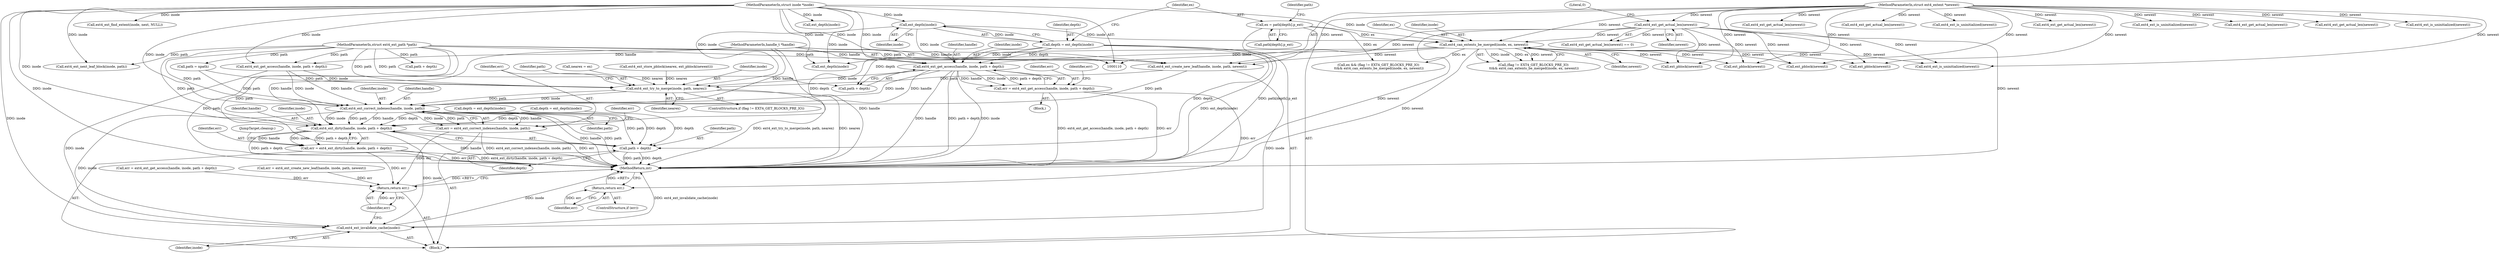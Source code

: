 digraph "0_linux_744692dc059845b2a3022119871846e74d4f6e11_1@pointer" {
"1000187" [label="(Call,ext4_ext_get_access(handle, inode, path + depth))"];
"1000111" [label="(MethodParameterIn,handle_t *handle)"];
"1000140" [label="(Call,ext_depth(inode))"];
"1000112" [label="(MethodParameterIn,struct inode *inode)"];
"1000164" [label="(Call,ext4_can_extents_be_merged(inode, ex, newext))"];
"1000142" [label="(Call,ex = path[depth].p_ext)"];
"1000135" [label="(Call,ext4_ext_get_actual_len(newext))"];
"1000114" [label="(MethodParameterIn,struct ext4_extent *newext)"];
"1000113" [label="(MethodParameterIn,struct ext4_ext_path *path)"];
"1000138" [label="(Call,depth = ext_depth(inode))"];
"1000185" [label="(Call,err = ext4_ext_get_access(handle, inode, path + depth))"];
"1000195" [label="(Return,return err;)"];
"1000577" [label="(Call,ext4_ext_try_to_merge(inode, path, nearex))"];
"1000583" [label="(Call,ext4_ext_correct_indexes(handle, inode, path))"];
"1000581" [label="(Call,err = ext4_ext_correct_indexes(handle, inode, path))"];
"1000608" [label="(Return,return err;)"];
"1000592" [label="(Call,ext4_ext_dirty(handle, inode, path + depth))"];
"1000590" [label="(Call,err = ext4_ext_dirty(handle, inode, path + depth))"];
"1000606" [label="(Call,ext4_ext_invalidate_cache(inode))"];
"1000595" [label="(Call,path + depth)"];
"1000166" [label="(Identifier,ex)"];
"1000590" [label="(Call,err = ext4_ext_dirty(handle, inode, path + depth))"];
"1000168" [label="(Block,)"];
"1000563" [label="(Call,ext_pblock(newext))"];
"1000112" [label="(MethodParameterIn,struct inode *inode)"];
"1000450" [label="(Call,ext_pblock(newext))"];
"1000591" [label="(Identifier,err)"];
"1000113" [label="(MethodParameterIn,struct ext4_ext_path *path)"];
"1000577" [label="(Call,ext4_ext_try_to_merge(inode, path, nearex))"];
"1000189" [label="(Identifier,inode)"];
"1000608" [label="(Return,return err;)"];
"1000374" [label="(Call,path + depth)"];
"1000598" [label="(JumpTarget,cleanup:)"];
"1000135" [label="(Call,ext4_ext_get_actual_len(newext))"];
"1000194" [label="(Identifier,err)"];
"1000326" [label="(Call,path = npath)"];
"1000195" [label="(Return,return err;)"];
"1000165" [label="(Identifier,inode)"];
"1000588" [label="(Identifier,err)"];
"1000561" [label="(Call,ext4_ext_store_pblock(nearex, ext_pblock(newext)))"];
"1000167" [label="(Identifier,newext)"];
"1000164" [label="(Call,ext4_can_extents_be_merged(inode, ex, newext))"];
"1000141" [label="(Identifier,inode)"];
"1000134" [label="(Call,ext4_ext_get_actual_len(newext) == 0)"];
"1000593" [label="(Identifier,handle)"];
"1000284" [label="(Call,ext4_ext_find_extent(inode, next, NULL))"];
"1000187" [label="(Call,ext4_ext_get_access(handle, inode, path + depth))"];
"1000111" [label="(MethodParameterIn,handle_t *handle)"];
"1000140" [label="(Call,ext_depth(inode))"];
"1000394" [label="(Call,ext4_ext_get_actual_len(newext))"];
"1000578" [label="(Identifier,inode)"];
"1000171" [label="(Call,ext4_ext_is_uninitialized(newext))"];
"1000518" [label="(Call,ext4_ext_get_actual_len(newext))"];
"1000158" [label="(Call,ex && (flag != EXT4_GET_BLOCKS_PRE_IO)\n \t\t&& ext4_can_extents_be_merged(inode, ex, newext))"];
"1000114" [label="(MethodParameterIn,struct ext4_extent *newext)"];
"1000585" [label="(Identifier,inode)"];
"1000257" [label="(Call,ext4_ext_next_leaf_block(inode, path))"];
"1000452" [label="(Call,ext4_ext_is_uninitialized(newext))"];
"1000143" [label="(Identifier,ex)"];
"1000136" [label="(Identifier,newext)"];
"1000224" [label="(Call,nearex = ex)"];
"1000610" [label="(MethodReturn,int)"];
"1000352" [label="(Call,ext_depth(inode))"];
"1000583" [label="(Call,ext4_ext_correct_indexes(handle, inode, path))"];
"1000116" [label="(Block,)"];
"1000340" [label="(Call,err = ext4_ext_create_new_leaf(handle, inode, path, newext))"];
"1000186" [label="(Identifier,err)"];
"1000584" [label="(Identifier,handle)"];
"1000390" [label="(Call,ext_pblock(newext))"];
"1000606" [label="(Call,ext4_ext_invalidate_cache(inode))"];
"1000454" [label="(Call,ext4_ext_get_actual_len(newext))"];
"1000597" [label="(Identifier,depth)"];
"1000142" [label="(Call,ex = path[depth].p_ext)"];
"1000514" [label="(Call,ext_pblock(newext))"];
"1000581" [label="(Call,err = ext4_ext_correct_indexes(handle, inode, path))"];
"1000137" [label="(Literal,0)"];
"1000190" [label="(Call,path + depth)"];
"1000369" [label="(Call,err = ext4_ext_get_access(handle, inode, path + depth))"];
"1000607" [label="(Identifier,inode)"];
"1000153" [label="(Identifier,path)"];
"1000342" [label="(Call,ext4_ext_create_new_leaf(handle, inode, path, newext))"];
"1000160" [label="(Call,(flag != EXT4_GET_BLOCKS_PRE_IO)\n \t\t&& ext4_can_extents_be_merged(inode, ex, newext))"];
"1000196" [label="(Identifier,err)"];
"1000231" [label="(Call,ext_depth(inode))"];
"1000582" [label="(Identifier,err)"];
"1000185" [label="(Call,err = ext4_ext_get_access(handle, inode, path + depth))"];
"1000596" [label="(Identifier,path)"];
"1000573" [label="(ControlStructure,if (flag != EXT4_GET_BLOCKS_PRE_IO))"];
"1000595" [label="(Call,path + depth)"];
"1000193" [label="(ControlStructure,if (err))"];
"1000188" [label="(Identifier,handle)"];
"1000586" [label="(Identifier,path)"];
"1000516" [label="(Call,ext4_ext_is_uninitialized(newext))"];
"1000211" [label="(Call,ext4_ext_get_actual_len(newext))"];
"1000592" [label="(Call,ext4_ext_dirty(handle, inode, path + depth))"];
"1000609" [label="(Identifier,err)"];
"1000144" [label="(Call,path[depth].p_ext)"];
"1000173" [label="(Call,ext4_ext_get_actual_len(newext))"];
"1000229" [label="(Call,depth = ext_depth(inode))"];
"1000371" [label="(Call,ext4_ext_get_access(handle, inode, path + depth))"];
"1000579" [label="(Identifier,path)"];
"1000594" [label="(Identifier,inode)"];
"1000139" [label="(Identifier,depth)"];
"1000350" [label="(Call,depth = ext_depth(inode))"];
"1000392" [label="(Call,ext4_ext_is_uninitialized(newext))"];
"1000138" [label="(Call,depth = ext_depth(inode))"];
"1000580" [label="(Identifier,nearex)"];
"1000187" -> "1000185"  [label="AST: "];
"1000187" -> "1000190"  [label="CFG: "];
"1000188" -> "1000187"  [label="AST: "];
"1000189" -> "1000187"  [label="AST: "];
"1000190" -> "1000187"  [label="AST: "];
"1000185" -> "1000187"  [label="CFG: "];
"1000187" -> "1000610"  [label="DDG: handle"];
"1000187" -> "1000610"  [label="DDG: path + depth"];
"1000187" -> "1000610"  [label="DDG: inode"];
"1000187" -> "1000185"  [label="DDG: handle"];
"1000187" -> "1000185"  [label="DDG: inode"];
"1000187" -> "1000185"  [label="DDG: path + depth"];
"1000111" -> "1000187"  [label="DDG: handle"];
"1000140" -> "1000187"  [label="DDG: inode"];
"1000164" -> "1000187"  [label="DDG: inode"];
"1000112" -> "1000187"  [label="DDG: inode"];
"1000113" -> "1000187"  [label="DDG: path"];
"1000138" -> "1000187"  [label="DDG: depth"];
"1000187" -> "1000577"  [label="DDG: inode"];
"1000187" -> "1000583"  [label="DDG: handle"];
"1000187" -> "1000583"  [label="DDG: inode"];
"1000111" -> "1000110"  [label="AST: "];
"1000111" -> "1000610"  [label="DDG: handle"];
"1000111" -> "1000342"  [label="DDG: handle"];
"1000111" -> "1000371"  [label="DDG: handle"];
"1000111" -> "1000583"  [label="DDG: handle"];
"1000111" -> "1000592"  [label="DDG: handle"];
"1000140" -> "1000138"  [label="AST: "];
"1000140" -> "1000141"  [label="CFG: "];
"1000141" -> "1000140"  [label="AST: "];
"1000138" -> "1000140"  [label="CFG: "];
"1000140" -> "1000138"  [label="DDG: inode"];
"1000112" -> "1000140"  [label="DDG: inode"];
"1000140" -> "1000164"  [label="DDG: inode"];
"1000140" -> "1000231"  [label="DDG: inode"];
"1000112" -> "1000110"  [label="AST: "];
"1000112" -> "1000610"  [label="DDG: inode"];
"1000112" -> "1000164"  [label="DDG: inode"];
"1000112" -> "1000231"  [label="DDG: inode"];
"1000112" -> "1000257"  [label="DDG: inode"];
"1000112" -> "1000284"  [label="DDG: inode"];
"1000112" -> "1000342"  [label="DDG: inode"];
"1000112" -> "1000352"  [label="DDG: inode"];
"1000112" -> "1000371"  [label="DDG: inode"];
"1000112" -> "1000577"  [label="DDG: inode"];
"1000112" -> "1000583"  [label="DDG: inode"];
"1000112" -> "1000592"  [label="DDG: inode"];
"1000112" -> "1000606"  [label="DDG: inode"];
"1000164" -> "1000160"  [label="AST: "];
"1000164" -> "1000167"  [label="CFG: "];
"1000165" -> "1000164"  [label="AST: "];
"1000166" -> "1000164"  [label="AST: "];
"1000167" -> "1000164"  [label="AST: "];
"1000160" -> "1000164"  [label="CFG: "];
"1000164" -> "1000610"  [label="DDG: newext"];
"1000164" -> "1000158"  [label="DDG: ex"];
"1000164" -> "1000160"  [label="DDG: inode"];
"1000164" -> "1000160"  [label="DDG: ex"];
"1000164" -> "1000160"  [label="DDG: newext"];
"1000142" -> "1000164"  [label="DDG: ex"];
"1000135" -> "1000164"  [label="DDG: newext"];
"1000114" -> "1000164"  [label="DDG: newext"];
"1000164" -> "1000171"  [label="DDG: newext"];
"1000164" -> "1000231"  [label="DDG: inode"];
"1000164" -> "1000342"  [label="DDG: newext"];
"1000164" -> "1000390"  [label="DDG: newext"];
"1000164" -> "1000450"  [label="DDG: newext"];
"1000164" -> "1000514"  [label="DDG: newext"];
"1000164" -> "1000563"  [label="DDG: newext"];
"1000142" -> "1000116"  [label="AST: "];
"1000142" -> "1000144"  [label="CFG: "];
"1000143" -> "1000142"  [label="AST: "];
"1000144" -> "1000142"  [label="AST: "];
"1000153" -> "1000142"  [label="CFG: "];
"1000142" -> "1000610"  [label="DDG: path[depth].p_ext"];
"1000142" -> "1000158"  [label="DDG: ex"];
"1000135" -> "1000134"  [label="AST: "];
"1000135" -> "1000136"  [label="CFG: "];
"1000136" -> "1000135"  [label="AST: "];
"1000137" -> "1000135"  [label="CFG: "];
"1000135" -> "1000610"  [label="DDG: newext"];
"1000135" -> "1000134"  [label="DDG: newext"];
"1000114" -> "1000135"  [label="DDG: newext"];
"1000135" -> "1000171"  [label="DDG: newext"];
"1000135" -> "1000342"  [label="DDG: newext"];
"1000135" -> "1000390"  [label="DDG: newext"];
"1000135" -> "1000450"  [label="DDG: newext"];
"1000135" -> "1000514"  [label="DDG: newext"];
"1000135" -> "1000563"  [label="DDG: newext"];
"1000114" -> "1000110"  [label="AST: "];
"1000114" -> "1000610"  [label="DDG: newext"];
"1000114" -> "1000171"  [label="DDG: newext"];
"1000114" -> "1000173"  [label="DDG: newext"];
"1000114" -> "1000211"  [label="DDG: newext"];
"1000114" -> "1000342"  [label="DDG: newext"];
"1000114" -> "1000390"  [label="DDG: newext"];
"1000114" -> "1000392"  [label="DDG: newext"];
"1000114" -> "1000394"  [label="DDG: newext"];
"1000114" -> "1000450"  [label="DDG: newext"];
"1000114" -> "1000452"  [label="DDG: newext"];
"1000114" -> "1000454"  [label="DDG: newext"];
"1000114" -> "1000514"  [label="DDG: newext"];
"1000114" -> "1000516"  [label="DDG: newext"];
"1000114" -> "1000518"  [label="DDG: newext"];
"1000114" -> "1000563"  [label="DDG: newext"];
"1000113" -> "1000110"  [label="AST: "];
"1000113" -> "1000610"  [label="DDG: path"];
"1000113" -> "1000190"  [label="DDG: path"];
"1000113" -> "1000257"  [label="DDG: path"];
"1000113" -> "1000326"  [label="DDG: path"];
"1000113" -> "1000342"  [label="DDG: path"];
"1000113" -> "1000371"  [label="DDG: path"];
"1000113" -> "1000374"  [label="DDG: path"];
"1000113" -> "1000577"  [label="DDG: path"];
"1000113" -> "1000583"  [label="DDG: path"];
"1000113" -> "1000592"  [label="DDG: path"];
"1000113" -> "1000595"  [label="DDG: path"];
"1000138" -> "1000116"  [label="AST: "];
"1000139" -> "1000138"  [label="AST: "];
"1000143" -> "1000138"  [label="CFG: "];
"1000138" -> "1000610"  [label="DDG: ext_depth(inode)"];
"1000138" -> "1000190"  [label="DDG: depth"];
"1000138" -> "1000592"  [label="DDG: depth"];
"1000138" -> "1000595"  [label="DDG: depth"];
"1000185" -> "1000168"  [label="AST: "];
"1000186" -> "1000185"  [label="AST: "];
"1000194" -> "1000185"  [label="CFG: "];
"1000185" -> "1000610"  [label="DDG: err"];
"1000185" -> "1000610"  [label="DDG: ext4_ext_get_access(handle, inode, path + depth)"];
"1000185" -> "1000195"  [label="DDG: err"];
"1000195" -> "1000193"  [label="AST: "];
"1000195" -> "1000196"  [label="CFG: "];
"1000196" -> "1000195"  [label="AST: "];
"1000610" -> "1000195"  [label="CFG: "];
"1000195" -> "1000610"  [label="DDG: <RET>"];
"1000196" -> "1000195"  [label="DDG: err"];
"1000577" -> "1000573"  [label="AST: "];
"1000577" -> "1000580"  [label="CFG: "];
"1000578" -> "1000577"  [label="AST: "];
"1000579" -> "1000577"  [label="AST: "];
"1000580" -> "1000577"  [label="AST: "];
"1000582" -> "1000577"  [label="CFG: "];
"1000577" -> "1000610"  [label="DDG: nearex"];
"1000577" -> "1000610"  [label="DDG: ext4_ext_try_to_merge(inode, path, nearex)"];
"1000371" -> "1000577"  [label="DDG: inode"];
"1000326" -> "1000577"  [label="DDG: path"];
"1000342" -> "1000577"  [label="DDG: path"];
"1000224" -> "1000577"  [label="DDG: nearex"];
"1000561" -> "1000577"  [label="DDG: nearex"];
"1000577" -> "1000583"  [label="DDG: inode"];
"1000577" -> "1000583"  [label="DDG: path"];
"1000583" -> "1000581"  [label="AST: "];
"1000583" -> "1000586"  [label="CFG: "];
"1000584" -> "1000583"  [label="AST: "];
"1000585" -> "1000583"  [label="AST: "];
"1000586" -> "1000583"  [label="AST: "];
"1000581" -> "1000583"  [label="CFG: "];
"1000583" -> "1000610"  [label="DDG: handle"];
"1000583" -> "1000610"  [label="DDG: path"];
"1000583" -> "1000581"  [label="DDG: handle"];
"1000583" -> "1000581"  [label="DDG: inode"];
"1000583" -> "1000581"  [label="DDG: path"];
"1000371" -> "1000583"  [label="DDG: handle"];
"1000371" -> "1000583"  [label="DDG: inode"];
"1000326" -> "1000583"  [label="DDG: path"];
"1000342" -> "1000583"  [label="DDG: path"];
"1000583" -> "1000592"  [label="DDG: handle"];
"1000583" -> "1000592"  [label="DDG: inode"];
"1000583" -> "1000592"  [label="DDG: path"];
"1000583" -> "1000595"  [label="DDG: path"];
"1000583" -> "1000606"  [label="DDG: inode"];
"1000581" -> "1000116"  [label="AST: "];
"1000582" -> "1000581"  [label="AST: "];
"1000588" -> "1000581"  [label="CFG: "];
"1000581" -> "1000610"  [label="DDG: ext4_ext_correct_indexes(handle, inode, path)"];
"1000581" -> "1000610"  [label="DDG: err"];
"1000581" -> "1000608"  [label="DDG: err"];
"1000608" -> "1000116"  [label="AST: "];
"1000608" -> "1000609"  [label="CFG: "];
"1000609" -> "1000608"  [label="AST: "];
"1000610" -> "1000608"  [label="CFG: "];
"1000608" -> "1000610"  [label="DDG: <RET>"];
"1000609" -> "1000608"  [label="DDG: err"];
"1000369" -> "1000608"  [label="DDG: err"];
"1000590" -> "1000608"  [label="DDG: err"];
"1000340" -> "1000608"  [label="DDG: err"];
"1000592" -> "1000590"  [label="AST: "];
"1000592" -> "1000595"  [label="CFG: "];
"1000593" -> "1000592"  [label="AST: "];
"1000594" -> "1000592"  [label="AST: "];
"1000595" -> "1000592"  [label="AST: "];
"1000590" -> "1000592"  [label="CFG: "];
"1000592" -> "1000610"  [label="DDG: path + depth"];
"1000592" -> "1000610"  [label="DDG: handle"];
"1000592" -> "1000590"  [label="DDG: handle"];
"1000592" -> "1000590"  [label="DDG: inode"];
"1000592" -> "1000590"  [label="DDG: path + depth"];
"1000350" -> "1000592"  [label="DDG: depth"];
"1000229" -> "1000592"  [label="DDG: depth"];
"1000592" -> "1000606"  [label="DDG: inode"];
"1000590" -> "1000116"  [label="AST: "];
"1000591" -> "1000590"  [label="AST: "];
"1000598" -> "1000590"  [label="CFG: "];
"1000590" -> "1000610"  [label="DDG: ext4_ext_dirty(handle, inode, path + depth)"];
"1000590" -> "1000610"  [label="DDG: err"];
"1000606" -> "1000116"  [label="AST: "];
"1000606" -> "1000607"  [label="CFG: "];
"1000607" -> "1000606"  [label="AST: "];
"1000609" -> "1000606"  [label="CFG: "];
"1000606" -> "1000610"  [label="DDG: inode"];
"1000606" -> "1000610"  [label="DDG: ext4_ext_invalidate_cache(inode)"];
"1000342" -> "1000606"  [label="DDG: inode"];
"1000371" -> "1000606"  [label="DDG: inode"];
"1000595" -> "1000597"  [label="CFG: "];
"1000596" -> "1000595"  [label="AST: "];
"1000597" -> "1000595"  [label="AST: "];
"1000595" -> "1000610"  [label="DDG: depth"];
"1000595" -> "1000610"  [label="DDG: path"];
"1000350" -> "1000595"  [label="DDG: depth"];
"1000229" -> "1000595"  [label="DDG: depth"];
}
